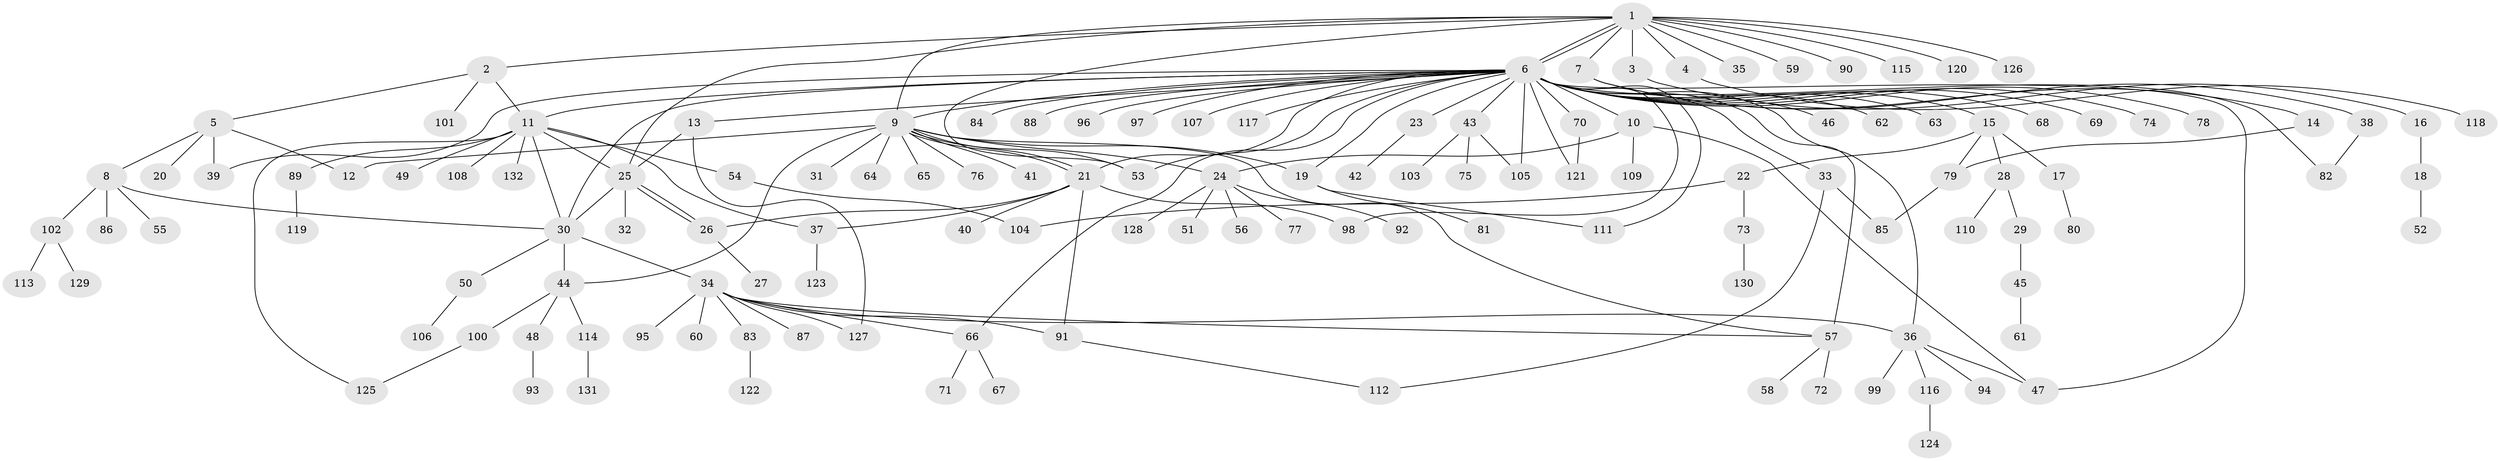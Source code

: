 // coarse degree distribution, {8: 0.037037037037037035, 3: 0.18518518518518517, 2: 0.16666666666666666, 1: 0.3888888888888889, 4: 0.07407407407407407, 15: 0.018518518518518517, 9: 0.037037037037037035, 19: 0.018518518518518517, 6: 0.018518518518518517, 5: 0.05555555555555555}
// Generated by graph-tools (version 1.1) at 2025/50/03/04/25 22:50:41]
// undirected, 132 vertices, 169 edges
graph export_dot {
  node [color=gray90,style=filled];
  1;
  2;
  3;
  4;
  5;
  6;
  7;
  8;
  9;
  10;
  11;
  12;
  13;
  14;
  15;
  16;
  17;
  18;
  19;
  20;
  21;
  22;
  23;
  24;
  25;
  26;
  27;
  28;
  29;
  30;
  31;
  32;
  33;
  34;
  35;
  36;
  37;
  38;
  39;
  40;
  41;
  42;
  43;
  44;
  45;
  46;
  47;
  48;
  49;
  50;
  51;
  52;
  53;
  54;
  55;
  56;
  57;
  58;
  59;
  60;
  61;
  62;
  63;
  64;
  65;
  66;
  67;
  68;
  69;
  70;
  71;
  72;
  73;
  74;
  75;
  76;
  77;
  78;
  79;
  80;
  81;
  82;
  83;
  84;
  85;
  86;
  87;
  88;
  89;
  90;
  91;
  92;
  93;
  94;
  95;
  96;
  97;
  98;
  99;
  100;
  101;
  102;
  103;
  104;
  105;
  106;
  107;
  108;
  109;
  110;
  111;
  112;
  113;
  114;
  115;
  116;
  117;
  118;
  119;
  120;
  121;
  122;
  123;
  124;
  125;
  126;
  127;
  128;
  129;
  130;
  131;
  132;
  1 -- 2;
  1 -- 3;
  1 -- 4;
  1 -- 6;
  1 -- 6;
  1 -- 7;
  1 -- 9;
  1 -- 25;
  1 -- 35;
  1 -- 53;
  1 -- 59;
  1 -- 90;
  1 -- 115;
  1 -- 120;
  1 -- 126;
  2 -- 5;
  2 -- 11;
  2 -- 101;
  3 -- 16;
  4 -- 118;
  5 -- 8;
  5 -- 12;
  5 -- 20;
  5 -- 39;
  6 -- 9;
  6 -- 10;
  6 -- 11;
  6 -- 13;
  6 -- 15;
  6 -- 19;
  6 -- 21;
  6 -- 23;
  6 -- 30;
  6 -- 33;
  6 -- 36;
  6 -- 39;
  6 -- 43;
  6 -- 46;
  6 -- 47;
  6 -- 53;
  6 -- 57;
  6 -- 62;
  6 -- 63;
  6 -- 66;
  6 -- 68;
  6 -- 69;
  6 -- 70;
  6 -- 74;
  6 -- 78;
  6 -- 82;
  6 -- 84;
  6 -- 88;
  6 -- 96;
  6 -- 97;
  6 -- 98;
  6 -- 105;
  6 -- 107;
  6 -- 111;
  6 -- 117;
  6 -- 121;
  7 -- 14;
  7 -- 38;
  8 -- 30;
  8 -- 55;
  8 -- 86;
  8 -- 102;
  9 -- 12;
  9 -- 19;
  9 -- 21;
  9 -- 21;
  9 -- 24;
  9 -- 31;
  9 -- 41;
  9 -- 44;
  9 -- 53;
  9 -- 57;
  9 -- 64;
  9 -- 65;
  9 -- 76;
  10 -- 24;
  10 -- 47;
  10 -- 109;
  11 -- 25;
  11 -- 30;
  11 -- 37;
  11 -- 49;
  11 -- 54;
  11 -- 89;
  11 -- 108;
  11 -- 125;
  11 -- 132;
  13 -- 25;
  13 -- 127;
  14 -- 79;
  15 -- 17;
  15 -- 22;
  15 -- 28;
  15 -- 79;
  16 -- 18;
  17 -- 80;
  18 -- 52;
  19 -- 81;
  19 -- 111;
  21 -- 26;
  21 -- 37;
  21 -- 40;
  21 -- 91;
  21 -- 98;
  22 -- 73;
  22 -- 104;
  23 -- 42;
  24 -- 51;
  24 -- 56;
  24 -- 77;
  24 -- 92;
  24 -- 128;
  25 -- 26;
  25 -- 26;
  25 -- 30;
  25 -- 32;
  26 -- 27;
  28 -- 29;
  28 -- 110;
  29 -- 45;
  30 -- 34;
  30 -- 44;
  30 -- 50;
  33 -- 85;
  33 -- 112;
  34 -- 36;
  34 -- 57;
  34 -- 60;
  34 -- 66;
  34 -- 83;
  34 -- 87;
  34 -- 91;
  34 -- 95;
  34 -- 127;
  36 -- 47;
  36 -- 94;
  36 -- 99;
  36 -- 116;
  37 -- 123;
  38 -- 82;
  43 -- 75;
  43 -- 103;
  43 -- 105;
  44 -- 48;
  44 -- 100;
  44 -- 114;
  45 -- 61;
  48 -- 93;
  50 -- 106;
  54 -- 104;
  57 -- 58;
  57 -- 72;
  66 -- 67;
  66 -- 71;
  70 -- 121;
  73 -- 130;
  79 -- 85;
  83 -- 122;
  89 -- 119;
  91 -- 112;
  100 -- 125;
  102 -- 113;
  102 -- 129;
  114 -- 131;
  116 -- 124;
}
